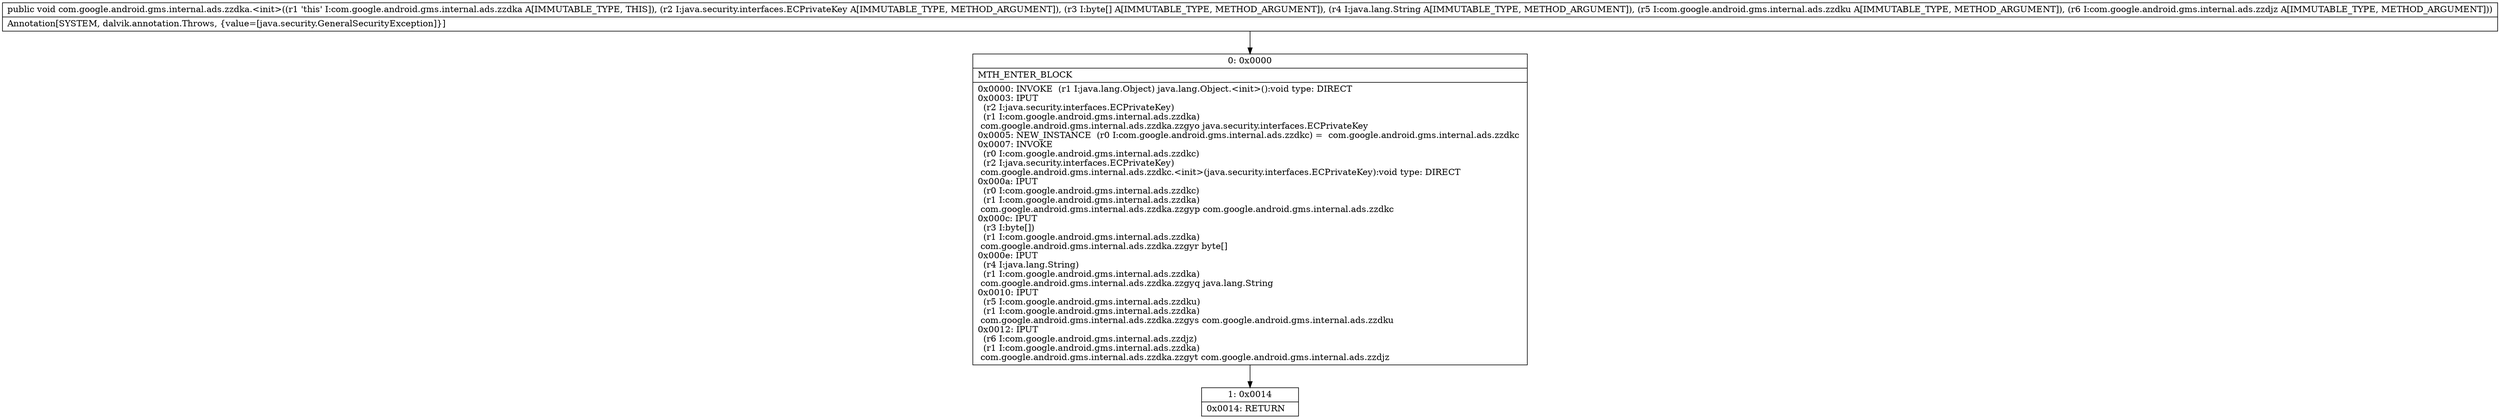 digraph "CFG forcom.google.android.gms.internal.ads.zzdka.\<init\>(Ljava\/security\/interfaces\/ECPrivateKey;[BLjava\/lang\/String;Lcom\/google\/android\/gms\/internal\/ads\/zzdku;Lcom\/google\/android\/gms\/internal\/ads\/zzdjz;)V" {
Node_0 [shape=record,label="{0\:\ 0x0000|MTH_ENTER_BLOCK\l|0x0000: INVOKE  (r1 I:java.lang.Object) java.lang.Object.\<init\>():void type: DIRECT \l0x0003: IPUT  \l  (r2 I:java.security.interfaces.ECPrivateKey)\l  (r1 I:com.google.android.gms.internal.ads.zzdka)\l com.google.android.gms.internal.ads.zzdka.zzgyo java.security.interfaces.ECPrivateKey \l0x0005: NEW_INSTANCE  (r0 I:com.google.android.gms.internal.ads.zzdkc) =  com.google.android.gms.internal.ads.zzdkc \l0x0007: INVOKE  \l  (r0 I:com.google.android.gms.internal.ads.zzdkc)\l  (r2 I:java.security.interfaces.ECPrivateKey)\l com.google.android.gms.internal.ads.zzdkc.\<init\>(java.security.interfaces.ECPrivateKey):void type: DIRECT \l0x000a: IPUT  \l  (r0 I:com.google.android.gms.internal.ads.zzdkc)\l  (r1 I:com.google.android.gms.internal.ads.zzdka)\l com.google.android.gms.internal.ads.zzdka.zzgyp com.google.android.gms.internal.ads.zzdkc \l0x000c: IPUT  \l  (r3 I:byte[])\l  (r1 I:com.google.android.gms.internal.ads.zzdka)\l com.google.android.gms.internal.ads.zzdka.zzgyr byte[] \l0x000e: IPUT  \l  (r4 I:java.lang.String)\l  (r1 I:com.google.android.gms.internal.ads.zzdka)\l com.google.android.gms.internal.ads.zzdka.zzgyq java.lang.String \l0x0010: IPUT  \l  (r5 I:com.google.android.gms.internal.ads.zzdku)\l  (r1 I:com.google.android.gms.internal.ads.zzdka)\l com.google.android.gms.internal.ads.zzdka.zzgys com.google.android.gms.internal.ads.zzdku \l0x0012: IPUT  \l  (r6 I:com.google.android.gms.internal.ads.zzdjz)\l  (r1 I:com.google.android.gms.internal.ads.zzdka)\l com.google.android.gms.internal.ads.zzdka.zzgyt com.google.android.gms.internal.ads.zzdjz \l}"];
Node_1 [shape=record,label="{1\:\ 0x0014|0x0014: RETURN   \l}"];
MethodNode[shape=record,label="{public void com.google.android.gms.internal.ads.zzdka.\<init\>((r1 'this' I:com.google.android.gms.internal.ads.zzdka A[IMMUTABLE_TYPE, THIS]), (r2 I:java.security.interfaces.ECPrivateKey A[IMMUTABLE_TYPE, METHOD_ARGUMENT]), (r3 I:byte[] A[IMMUTABLE_TYPE, METHOD_ARGUMENT]), (r4 I:java.lang.String A[IMMUTABLE_TYPE, METHOD_ARGUMENT]), (r5 I:com.google.android.gms.internal.ads.zzdku A[IMMUTABLE_TYPE, METHOD_ARGUMENT]), (r6 I:com.google.android.gms.internal.ads.zzdjz A[IMMUTABLE_TYPE, METHOD_ARGUMENT]))  | Annotation[SYSTEM, dalvik.annotation.Throws, \{value=[java.security.GeneralSecurityException]\}]\l}"];
MethodNode -> Node_0;
Node_0 -> Node_1;
}

